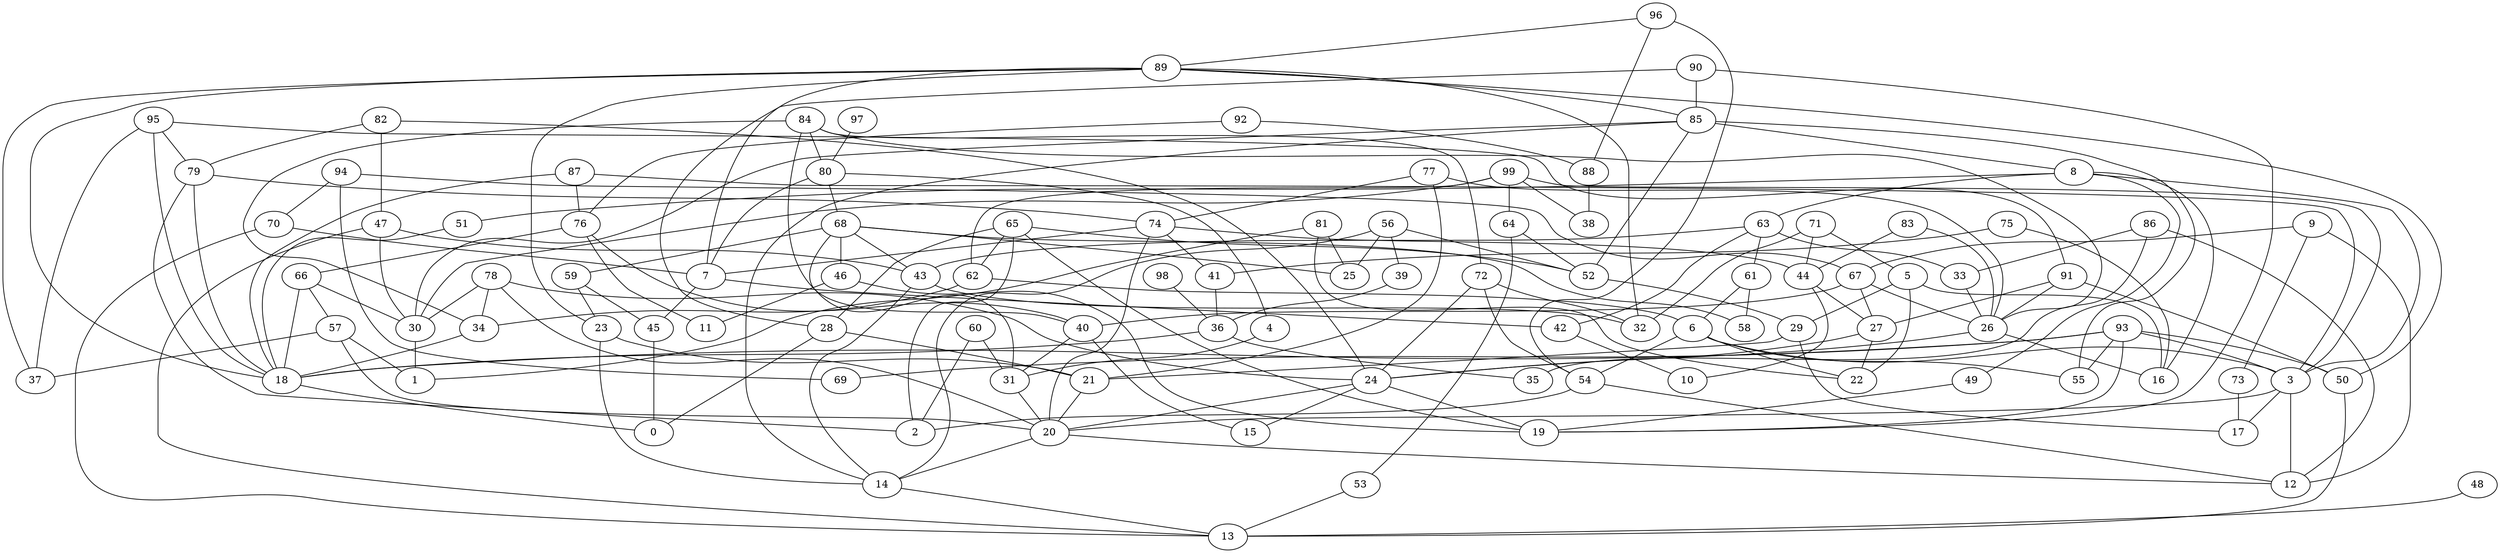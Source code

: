 digraph GG_graph {

subgraph G_graph {
edge [color = black]
"92" -> "76" [dir = none]
"48" -> "13" [dir = none]
"82" -> "47" [dir = none]
"88" -> "38" [dir = none]
"53" -> "13" [dir = none]
"78" -> "34" [dir = none]
"83" -> "44" [dir = none]
"76" -> "40" [dir = none]
"4" -> "31" [dir = none]
"39" -> "36" [dir = none]
"98" -> "36" [dir = none]
"71" -> "5" [dir = none]
"66" -> "57" [dir = none]
"66" -> "18" [dir = none]
"94" -> "70" [dir = none]
"94" -> "67" [dir = none]
"73" -> "17" [dir = none]
"65" -> "19" [dir = none]
"9" -> "67" [dir = none]
"93" -> "19" [dir = none]
"93" -> "69" [dir = none]
"93" -> "18" [dir = none]
"93" -> "3" [dir = none]
"24" -> "15" [dir = none]
"24" -> "20" [dir = none]
"64" -> "52" [dir = none]
"8" -> "49" [dir = none]
"8" -> "16" [dir = none]
"8" -> "3" [dir = none]
"52" -> "29" [dir = none]
"18" -> "0" [dir = none]
"85" -> "30" [dir = none]
"85" -> "52" [dir = none]
"85" -> "14" [dir = none]
"41" -> "36" [dir = none]
"44" -> "10" [dir = none]
"27" -> "24" [dir = none]
"67" -> "40" [dir = none]
"67" -> "26" [dir = none]
"59" -> "23" [dir = none]
"59" -> "45" [dir = none]
"57" -> "37" [dir = none]
"31" -> "20" [dir = none]
"97" -> "80" [dir = none]
"62" -> "6" [dir = none]
"3" -> "17" [dir = none]
"3" -> "20" [dir = none]
"86" -> "33" [dir = none]
"20" -> "12" [dir = none]
"20" -> "14" [dir = none]
"6" -> "55" [dir = none]
"6" -> "3" [dir = none]
"33" -> "26" [dir = none]
"68" -> "58" [dir = none]
"68" -> "46" [dir = none]
"68" -> "59" [dir = none]
"68" -> "31" [dir = none]
"56" -> "25" [dir = none]
"56" -> "14" [dir = none]
"99" -> "3" [dir = none]
"46" -> "11" [dir = none]
"34" -> "18" [dir = none]
"26" -> "24" [dir = none]
"89" -> "50" [dir = none]
"89" -> "18" [dir = none]
"74" -> "44" [dir = none]
"74" -> "41" [dir = none]
"77" -> "21" [dir = none]
"77" -> "74" [dir = none]
"77" -> "26" [dir = none]
"80" -> "7" [dir = none]
"80" -> "68" [dir = none]
"75" -> "41" [dir = none]
"87" -> "3" [dir = none]
"84" -> "80" [dir = none]
"95" -> "91" [dir = none]
"95" -> "79" [dir = none]
"95" -> "18" [dir = none]
"81" -> "1" [dir = none]
"81" -> "25" [dir = none]
"63" -> "61" [dir = none]
"63" -> "42" [dir = none]
"63" -> "33" [dir = none]
"36" -> "35" [dir = none]
"90" -> "28" [dir = none]
"90" -> "19" [dir = none]
"51" -> "18" [dir = none]
"72" -> "32" [dir = none]
"72" -> "24" [dir = none]
"5" -> "22" [dir = none]
"5" -> "29" [dir = none]
"47" -> "43" [dir = none]
"47" -> "13" [dir = none]
"47" -> "30" [dir = none]
"96" -> "88" [dir = none]
"96" -> "54" [dir = none]
"96" -> "89" [dir = none]
"60" -> "31" [dir = none]
"54" -> "2" [dir = none]
"8" -> "51" [dir = none]
"82" -> "79" [dir = none]
"21" -> "20" [dir = none]
"72" -> "54" [dir = none]
"60" -> "2" [dir = none]
"23" -> "21" [dir = none]
"84" -> "26" [dir = none]
"70" -> "13" [dir = none]
"92" -> "88" [dir = none]
"89" -> "37" [dir = none]
"54" -> "12" [dir = none]
"45" -> "0" [dir = none]
"56" -> "39" [dir = none]
"83" -> "26" [dir = none]
"93" -> "55" [dir = none]
"65" -> "52" [dir = none]
"6" -> "22" [dir = none]
"36" -> "18" [dir = none]
"84" -> "34" [dir = none]
"49" -> "19" [dir = none]
"26" -> "16" [dir = none]
"43" -> "14" [dir = none]
"79" -> "2" [dir = none]
"81" -> "22" [dir = none]
"50" -> "13" [dir = none]
"61" -> "58" [dir = none]
"5" -> "16" [dir = none]
"66" -> "30" [dir = none]
"29" -> "17" [dir = none]
"23" -> "14" [dir = none]
"87" -> "18" [dir = none]
"86" -> "12" [dir = none]
"71" -> "32" [dir = none]
"82" -> "24" [dir = none]
"70" -> "7" [dir = none]
"79" -> "74" [dir = none]
"65" -> "28" [dir = none]
"7" -> "45" [dir = none]
"65" -> "2" [dir = none]
"93" -> "50" [dir = none]
"85" -> "55" [dir = none]
"99" -> "38" [dir = none]
"89" -> "23" [dir = none]
"76" -> "11" [dir = none]
"46" -> "19" [dir = none]
"40" -> "31" [dir = none]
"91" -> "26" [dir = none]
"30" -> "1" [dir = none]
"6" -> "54" [dir = none]
"89" -> "32" [dir = none]
"91" -> "27" [dir = none]
"84" -> "72" [dir = none]
"68" -> "43" [dir = none]
"67" -> "27" [dir = none]
"75" -> "16" [dir = none]
"68" -> "25" [dir = none]
"80" -> "4" [dir = none]
"64" -> "53" [dir = none]
"74" -> "20" [dir = none]
"89" -> "7" [dir = none]
"74" -> "7" [dir = none]
"9" -> "12" [dir = none]
"79" -> "18" [dir = none]
"94" -> "69" [dir = none]
"3" -> "12" [dir = none]
"63" -> "43" [dir = none]
"29" -> "21" [dir = none]
"28" -> "0" [dir = none]
"7" -> "42" [dir = none]
"78" -> "24" [dir = none]
"43" -> "32" [dir = none]
"76" -> "66" [dir = none]
"90" -> "85" [dir = none]
"86" -> "35" [dir = none]
"40" -> "15" [dir = none]
"65" -> "62" [dir = none]
"27" -> "22" [dir = none]
"57" -> "20" [dir = none]
"91" -> "50" [dir = none]
"14" -> "13" [dir = none]
"42" -> "10" [dir = none]
"95" -> "37" [dir = none]
"78" -> "20" [dir = none]
"24" -> "19" [dir = none]
"99" -> "62" [dir = none]
"57" -> "1" [dir = none]
"85" -> "8" [dir = none]
"99" -> "30" [dir = none]
"89" -> "85" [dir = none]
"8" -> "63" [dir = none]
"28" -> "21" [dir = none]
"9" -> "73" [dir = none]
"99" -> "64" [dir = none]
"56" -> "52" [dir = none]
"62" -> "34" [dir = none]
"61" -> "6" [dir = none]
"44" -> "27" [dir = none]
"71" -> "44" [dir = none]
"84" -> "40" [dir = none]
"78" -> "30" [dir = none]
"87" -> "76" [dir = none]
}

}
